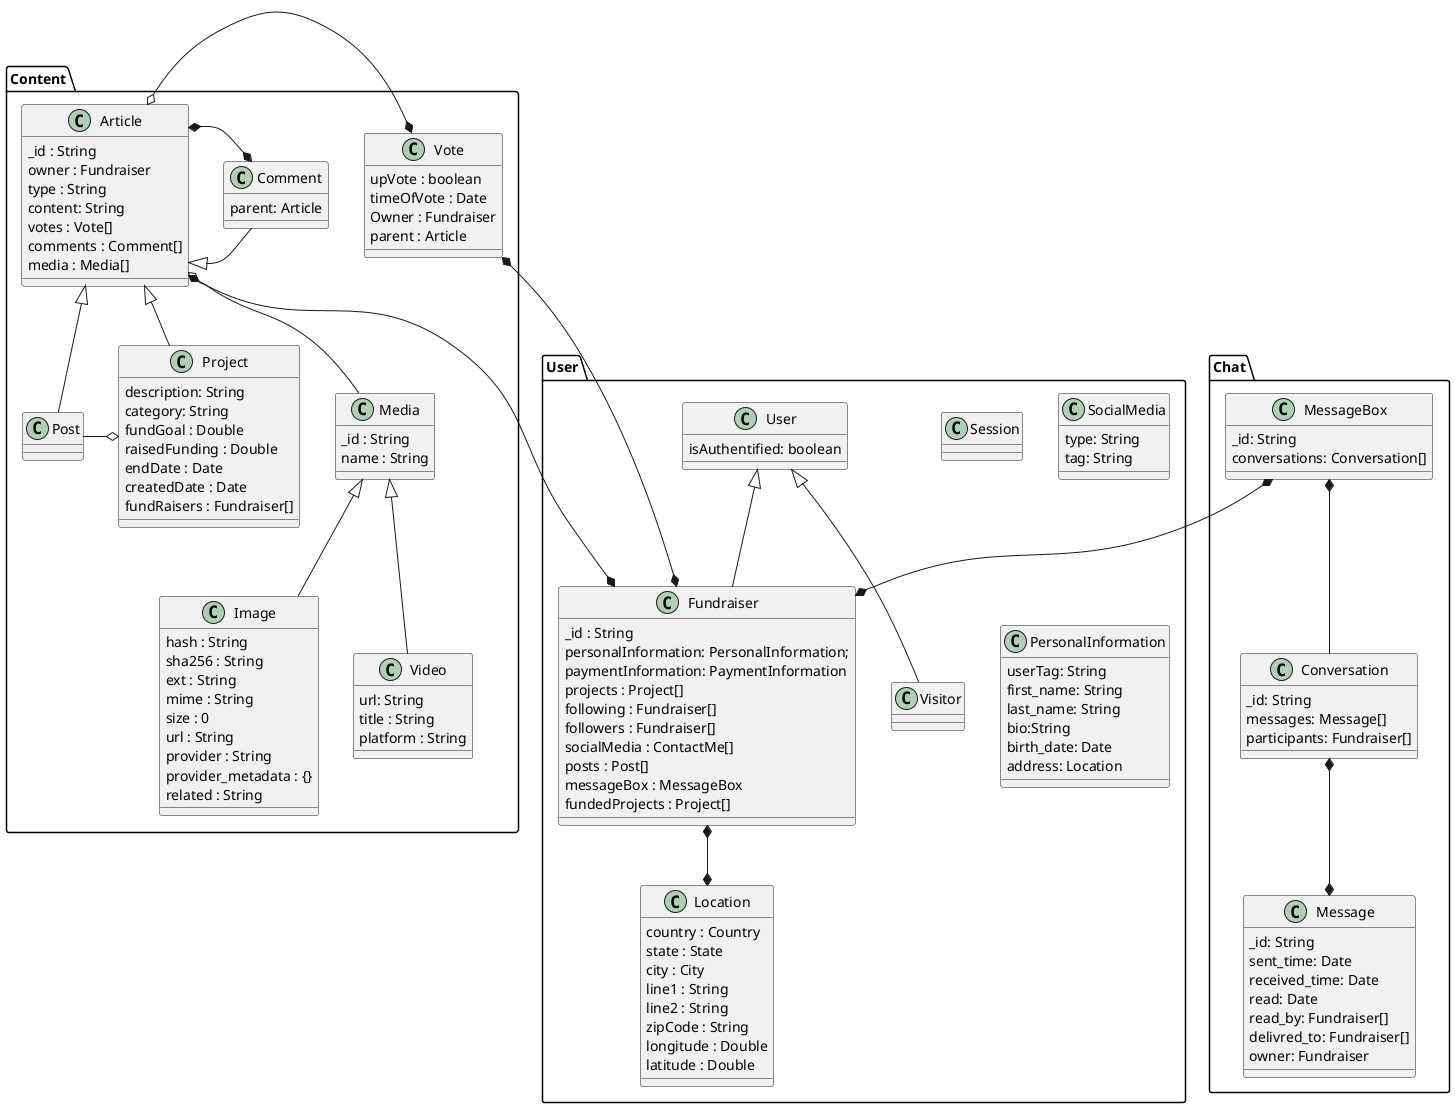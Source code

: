 @startuml User


package Content{
    class Post extends Article{
    }
    class Vote{
        upVote : boolean
        timeOfVote : Date
        Owner : Fundraiser
        parent : Article
    }
    class Project extends Article{
        description: String
        category: String
        fundGoal : Double
        raisedFunding : Double
        endDate : Date
        createdDate : Date
        fundRaisers : Fundraiser[]
    }

    class Comment extends Article{
        parent: Article
    }
    class Article{
        _id : String
        owner : Fundraiser
        type : String
        content: String
        votes : Vote[]
        comments : Comment[]
        media : Media[]
    }
    class Media{
        _id : String
        name : String


    }
    class Image extends Media{
        hash : String
        sha256 : String
        ext : String
        mime : String
        size : 0
        url : String
        provider : String
        provider_metadata : {}
        related : String

    }
    class Video extends Media{
        url: String
        title : String
        platform : String
    }
    Article o-* Vote
    Article *-right-* Comment
    Project o-left- Post
    Article o-- Media

}
package Chat {

    class MessageBox{
        _id: String
        conversations: Conversation[]
    }
    class Conversation{
        _id: String
        messages: Message[]
        participants: Fundraiser[]
    }
    class Message{
        _id: String
        sent_time: Date
        received_time: Date
        read: Date
        read_by: Fundraiser[]
        delivred_to: Fundraiser[]
        owner: Fundraiser
    }


}

package User{

    class User {
        isAuthentified: boolean
    }

    class Session{
        ' _id: String
        ' address_ip: String
        ' visiting_time: Date
        ' leaving_time: Date
    }

    class Fundraiser extends User{
        _id : String
        personalInformation: PersonalInformation;
        paymentInformation: PaymentInformation
        projects : Project[]
        following : Fundraiser[]
        followers : Fundraiser[]
        socialMedia : ContactMe[]
        posts : Post[]
        messageBox : MessageBox
        fundedProjects : Project[]

    }
    class Visitor extends User{

    }
    class Location{
        country : Country
        state : State
        city : City
        line1 : String
        line2 : String
        zipCode : String
        longitude : Double
        latitude : Double
    }
    class SocialMedia{
        type: String
        tag: String
    }
    class PersonalInformation{
        userTag: String
        first_name: String
        last_name: String
        bio:String
        birth_date: Date
        address: Location

    }
}



MessageBox  *--*  Fundraiser

Article  *--*  Fundraiser

Fundraiser *--* Location
Vote  *---*  Fundraiser

MessageBox  *-down-  Conversation
Message  *-up-*  Conversation


@enduml
